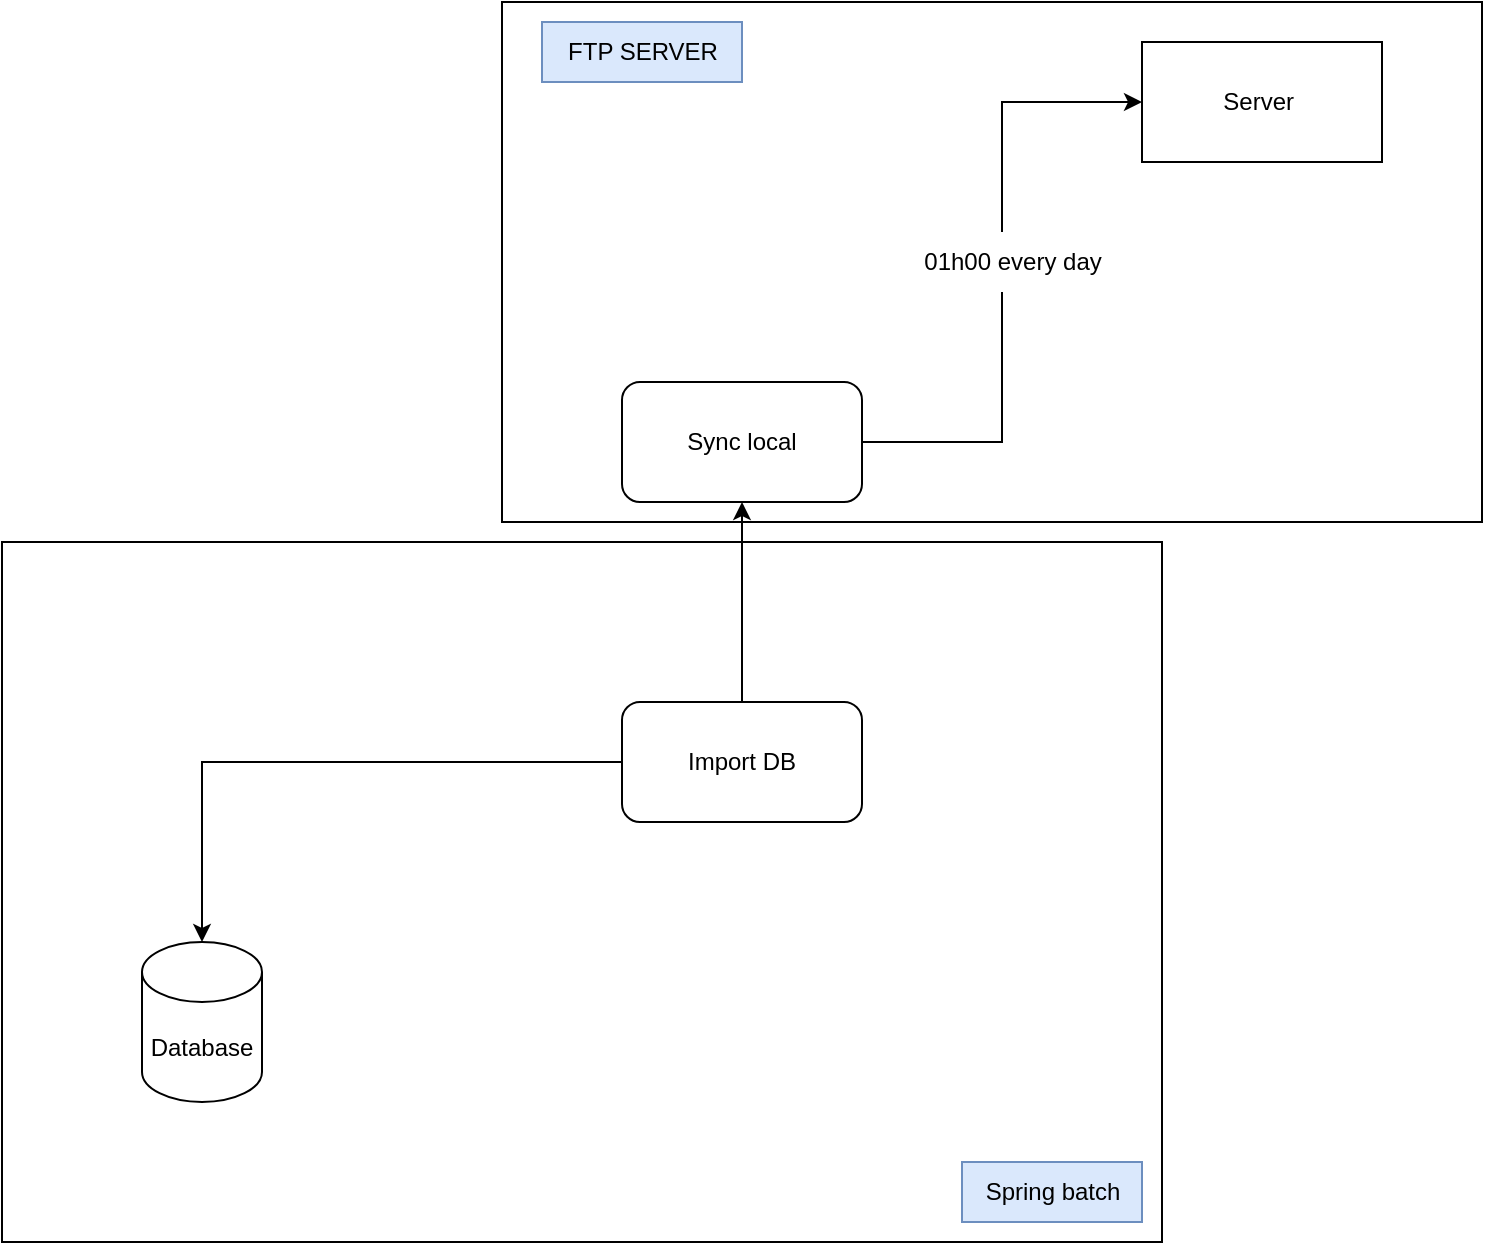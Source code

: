<mxfile version="22.1.16" type="device" pages="4">
  <diagram id="B9tTZPw76UanQ5B-D-NQ" name="Page-1">
    <mxGraphModel dx="1666" dy="759" grid="1" gridSize="10" guides="1" tooltips="1" connect="1" arrows="1" fold="1" page="1" pageScale="1" pageWidth="850" pageHeight="1100" math="0" shadow="0">
      <root>
        <mxCell id="0" />
        <mxCell id="1" parent="0" />
        <mxCell id="v80vZd3jJ_hP5Yk8ttYe-14" value="" style="rounded=0;whiteSpace=wrap;html=1;shadow=0;fillColor=default;" parent="1" vertex="1">
          <mxGeometry x="350" y="10" width="490" height="260" as="geometry" />
        </mxCell>
        <mxCell id="v80vZd3jJ_hP5Yk8ttYe-11" value="" style="rounded=0;whiteSpace=wrap;html=1;shadow=0;fillColor=default;" parent="1" vertex="1">
          <mxGeometry x="100" y="280" width="580" height="350" as="geometry" />
        </mxCell>
        <mxCell id="v80vZd3jJ_hP5Yk8ttYe-1" value="Server&amp;nbsp;" style="rounded=0;whiteSpace=wrap;html=1;" parent="1" vertex="1">
          <mxGeometry x="670" y="30" width="120" height="60" as="geometry" />
        </mxCell>
        <mxCell id="v80vZd3jJ_hP5Yk8ttYe-3" value="Database" style="shape=cylinder3;whiteSpace=wrap;html=1;boundedLbl=1;backgroundOutline=1;size=15;" parent="1" vertex="1">
          <mxGeometry x="170" y="480" width="60" height="80" as="geometry" />
        </mxCell>
        <mxCell id="v80vZd3jJ_hP5Yk8ttYe-5" style="edgeStyle=orthogonalEdgeStyle;rounded=0;orthogonalLoop=1;jettySize=auto;html=1;entryX=0;entryY=0.5;entryDx=0;entryDy=0;" parent="1" source="v80vZd3jJ_hP5Yk8ttYe-4" target="v80vZd3jJ_hP5Yk8ttYe-1" edge="1">
          <mxGeometry relative="1" as="geometry" />
        </mxCell>
        <mxCell id="v80vZd3jJ_hP5Yk8ttYe-4" value="Sync local" style="rounded=1;whiteSpace=wrap;html=1;" parent="1" vertex="1">
          <mxGeometry x="410" y="200" width="120" height="60" as="geometry" />
        </mxCell>
        <mxCell id="v80vZd3jJ_hP5Yk8ttYe-8" style="edgeStyle=orthogonalEdgeStyle;rounded=0;orthogonalLoop=1;jettySize=auto;html=1;entryX=0.5;entryY=1;entryDx=0;entryDy=0;" parent="1" source="v80vZd3jJ_hP5Yk8ttYe-7" target="v80vZd3jJ_hP5Yk8ttYe-4" edge="1">
          <mxGeometry relative="1" as="geometry" />
        </mxCell>
        <mxCell id="v80vZd3jJ_hP5Yk8ttYe-9" style="edgeStyle=orthogonalEdgeStyle;rounded=0;orthogonalLoop=1;jettySize=auto;html=1;" parent="1" source="v80vZd3jJ_hP5Yk8ttYe-7" target="v80vZd3jJ_hP5Yk8ttYe-3" edge="1">
          <mxGeometry relative="1" as="geometry" />
        </mxCell>
        <mxCell id="v80vZd3jJ_hP5Yk8ttYe-7" value="Import DB" style="rounded=1;whiteSpace=wrap;html=1;" parent="1" vertex="1">
          <mxGeometry x="410" y="360" width="120" height="60" as="geometry" />
        </mxCell>
        <mxCell id="v80vZd3jJ_hP5Yk8ttYe-13" value="Spring batch" style="text;html=1;align=center;verticalAlign=middle;resizable=0;points=[];autosize=1;strokeColor=#6c8ebf;fillColor=#dae8fc;" parent="1" vertex="1">
          <mxGeometry x="580" y="590" width="90" height="30" as="geometry" />
        </mxCell>
        <mxCell id="v80vZd3jJ_hP5Yk8ttYe-15" value="FTP SERVER" style="text;html=1;align=center;verticalAlign=middle;resizable=0;points=[];autosize=1;strokeColor=#6c8ebf;fillColor=#dae8fc;" parent="1" vertex="1">
          <mxGeometry x="370" y="20" width="100" height="30" as="geometry" />
        </mxCell>
        <mxCell id="v80vZd3jJ_hP5Yk8ttYe-6" value="01h00 every day" style="text;html=1;align=center;verticalAlign=middle;resizable=0;points=[];autosize=1;strokeColor=none;fillColor=default;shadow=0;" parent="1" vertex="1">
          <mxGeometry x="550" y="125" width="110" height="30" as="geometry" />
        </mxCell>
      </root>
    </mxGraphModel>
  </diagram>
  <diagram id="fkxO5XE1g75g08QJri2Q" name="Page-2">
    <mxGraphModel dx="1666" dy="759" grid="1" gridSize="10" guides="1" tooltips="1" connect="1" arrows="1" fold="1" page="1" pageScale="1" pageWidth="850" pageHeight="1100" math="0" shadow="0">
      <root>
        <mxCell id="0" />
        <mxCell id="1" parent="0" />
        <mxCell id="UHj6TNgTq6uMGSp4gBJ--16" style="edgeStyle=orthogonalEdgeStyle;rounded=0;orthogonalLoop=1;jettySize=auto;html=1;entryX=0;entryY=0.367;entryDx=0;entryDy=0;entryPerimeter=0;" parent="1" source="UHj6TNgTq6uMGSp4gBJ--1" target="UHj6TNgTq6uMGSp4gBJ--15" edge="1">
          <mxGeometry relative="1" as="geometry">
            <Array as="points">
              <mxPoint x="200" y="412" />
              <mxPoint x="200" y="412" />
            </Array>
          </mxGeometry>
        </mxCell>
        <mxCell id="UHj6TNgTq6uMGSp4gBJ--1" value="Client" style="rounded=0;whiteSpace=wrap;html=1;" parent="1" vertex="1">
          <mxGeometry x="30" y="390" width="120" height="60" as="geometry" />
        </mxCell>
        <mxCell id="UHj6TNgTq6uMGSp4gBJ--11" style="edgeStyle=orthogonalEdgeStyle;rounded=0;orthogonalLoop=1;jettySize=auto;html=1;entryX=1;entryY=0.5;entryDx=0;entryDy=0;entryPerimeter=0;exitX=0.5;exitY=1;exitDx=0;exitDy=0;" parent="1" source="UHj6TNgTq6uMGSp4gBJ--8" target="UHj6TNgTq6uMGSp4gBJ--3" edge="1">
          <mxGeometry relative="1" as="geometry">
            <Array as="points">
              <mxPoint x="680" y="300" />
            </Array>
          </mxGeometry>
        </mxCell>
        <mxCell id="UHj6TNgTq6uMGSp4gBJ--13" style="edgeStyle=orthogonalEdgeStyle;rounded=0;orthogonalLoop=1;jettySize=auto;html=1;exitX=0.5;exitY=0;exitDx=0;exitDy=0;entryX=0;entryY=0.5;entryDx=0;entryDy=0;" parent="1" source="UHj6TNgTq6uMGSp4gBJ--3" target="UHj6TNgTq6uMGSp4gBJ--8" edge="1">
          <mxGeometry relative="1" as="geometry" />
        </mxCell>
        <mxCell id="UHj6TNgTq6uMGSp4gBJ--14" style="edgeStyle=orthogonalEdgeStyle;rounded=0;orthogonalLoop=1;jettySize=auto;html=1;entryX=1;entryY=0.5;entryDx=0;entryDy=0;" parent="1" source="UHj6TNgTq6uMGSp4gBJ--3" target="UHj6TNgTq6uMGSp4gBJ--9" edge="1">
          <mxGeometry relative="1" as="geometry" />
        </mxCell>
        <mxCell id="UHj6TNgTq6uMGSp4gBJ--3" value="SessionManager" style="rounded=0;whiteSpace=wrap;html=1;" parent="1" vertex="1">
          <mxGeometry x="460" y="270" width="120" height="60" as="geometry" />
        </mxCell>
        <mxCell id="UHj6TNgTq6uMGSp4gBJ--8" value="Login" style="rounded=1;whiteSpace=wrap;html=1;" parent="1" vertex="1">
          <mxGeometry x="620" y="180" width="120" height="60" as="geometry" />
        </mxCell>
        <mxCell id="UHj6TNgTq6uMGSp4gBJ--18" style="edgeStyle=orthogonalEdgeStyle;rounded=0;orthogonalLoop=1;jettySize=auto;html=1;exitX=0.75;exitY=1;exitDx=0;exitDy=0;entryX=0.75;entryY=0;entryDx=0;entryDy=0;" parent="1" source="UHj6TNgTq6uMGSp4gBJ--9" target="UHj6TNgTq6uMGSp4gBJ--15" edge="1">
          <mxGeometry relative="1" as="geometry" />
        </mxCell>
        <mxCell id="UHj6TNgTq6uMGSp4gBJ--24" style="edgeStyle=orthogonalEdgeStyle;rounded=0;orthogonalLoop=1;jettySize=auto;html=1;exitX=0.75;exitY=0;exitDx=0;exitDy=0;entryX=0.75;entryY=1;entryDx=0;entryDy=0;" parent="1" source="UHj6TNgTq6uMGSp4gBJ--9" target="UHj6TNgTq6uMGSp4gBJ--10" edge="1">
          <mxGeometry relative="1" as="geometry" />
        </mxCell>
        <mxCell id="UHj6TNgTq6uMGSp4gBJ--9" value="IvmsServiceImpl" style="rounded=1;whiteSpace=wrap;html=1;" parent="1" vertex="1">
          <mxGeometry x="260" y="270" width="120" height="60" as="geometry" />
        </mxCell>
        <mxCell id="UHj6TNgTq6uMGSp4gBJ--23" style="edgeStyle=orthogonalEdgeStyle;rounded=0;orthogonalLoop=1;jettySize=auto;html=1;exitX=0.25;exitY=1;exitDx=0;exitDy=0;entryX=0.25;entryY=0;entryDx=0;entryDy=0;" parent="1" source="UHj6TNgTq6uMGSp4gBJ--10" target="UHj6TNgTq6uMGSp4gBJ--9" edge="1">
          <mxGeometry relative="1" as="geometry" />
        </mxCell>
        <mxCell id="UHj6TNgTq6uMGSp4gBJ--10" value="CallApiRetry" style="rounded=1;whiteSpace=wrap;html=1;" parent="1" vertex="1">
          <mxGeometry x="260" y="140" width="120" height="60" as="geometry" />
        </mxCell>
        <mxCell id="UHj6TNgTq6uMGSp4gBJ--17" style="edgeStyle=orthogonalEdgeStyle;rounded=0;orthogonalLoop=1;jettySize=auto;html=1;" parent="1" source="UHj6TNgTq6uMGSp4gBJ--15" edge="1">
          <mxGeometry relative="1" as="geometry">
            <mxPoint x="290" y="330" as="targetPoint" />
            <Array as="points">
              <mxPoint x="290" y="330" />
            </Array>
          </mxGeometry>
        </mxCell>
        <mxCell id="UHj6TNgTq6uMGSp4gBJ--19" style="edgeStyle=orthogonalEdgeStyle;rounded=0;orthogonalLoop=1;jettySize=auto;html=1;exitX=0;exitY=0.75;exitDx=0;exitDy=0;entryX=1;entryY=0.75;entryDx=0;entryDy=0;" parent="1" source="UHj6TNgTq6uMGSp4gBJ--15" target="UHj6TNgTq6uMGSp4gBJ--1" edge="1">
          <mxGeometry relative="1" as="geometry" />
        </mxCell>
        <mxCell id="UHj6TNgTq6uMGSp4gBJ--15" value="Controller" style="rounded=1;whiteSpace=wrap;html=1;" parent="1" vertex="1">
          <mxGeometry x="260" y="390" width="120" height="60" as="geometry" />
        </mxCell>
      </root>
    </mxGraphModel>
  </diagram>
  <diagram id="NkEq4F4YC_saWY4AZJnt" name="Page-3">
    <mxGraphModel dx="1666" dy="759" grid="1" gridSize="10" guides="1" tooltips="1" connect="1" arrows="1" fold="1" page="1" pageScale="1" pageWidth="850" pageHeight="1100" math="0" shadow="0">
      <root>
        <mxCell id="0" />
        <mxCell id="1" parent="0" />
        <mxCell id="JgHp_7VIb4sT08UkOAoS-2" value="Job3 (Tasklet&lt;span style=&quot;background-color: initial;&quot;&gt;)&lt;/span&gt;" style="rounded=0;whiteSpace=wrap;html=1;" parent="1" vertex="1">
          <mxGeometry x="340" y="170" width="120" height="60" as="geometry" />
        </mxCell>
        <mxCell id="JgHp_7VIb4sT08UkOAoS-3" value="Job5 (Tasklet&lt;span style=&quot;background-color: initial;&quot;&gt;)&lt;/span&gt;" style="rounded=0;whiteSpace=wrap;html=1;" parent="1" vertex="1">
          <mxGeometry x="600" y="170" width="120" height="60" as="geometry" />
        </mxCell>
        <mxCell id="JgHp_7VIb4sT08UkOAoS-4" value="Job1 (Tasklet&lt;span style=&quot;background-color: initial;&quot;&gt;)&lt;/span&gt;" style="rounded=0;whiteSpace=wrap;html=1;" parent="1" vertex="1">
          <mxGeometry x="80" y="170" width="120" height="60" as="geometry" />
        </mxCell>
        <mxCell id="JgHp_7VIb4sT08UkOAoS-5" value="Job2 (Tasklet&lt;span style=&quot;background-color: initial;&quot;&gt;)&lt;/span&gt;" style="rounded=0;whiteSpace=wrap;html=1;" parent="1" vertex="1">
          <mxGeometry x="210" y="170" width="120" height="60" as="geometry" />
        </mxCell>
        <mxCell id="JgHp_7VIb4sT08UkOAoS-6" value="Job4 (Tasklet&lt;span style=&quot;background-color: initial;&quot;&gt;)&lt;/span&gt;" style="rounded=0;whiteSpace=wrap;html=1;" parent="1" vertex="1">
          <mxGeometry x="470" y="170" width="120" height="60" as="geometry" />
        </mxCell>
      </root>
    </mxGraphModel>
  </diagram>
  <diagram id="JeWMGwkmdJzT3e3GcV1q" name="Page-4">
    <mxGraphModel dx="2516" dy="2959" grid="1" gridSize="10" guides="1" tooltips="1" connect="1" arrows="1" fold="1" page="1" pageScale="1" pageWidth="850" pageHeight="1100" math="0" shadow="0">
      <root>
        <mxCell id="0" />
        <mxCell id="1" parent="0" />
        <mxCell id="yq1DjShWKCmURVlkzmUZ-10" style="edgeStyle=orthogonalEdgeStyle;rounded=0;orthogonalLoop=1;jettySize=auto;html=1;" parent="1" source="yq1DjShWKCmURVlkzmUZ-1" target="yq1DjShWKCmURVlkzmUZ-8" edge="1">
          <mxGeometry relative="1" as="geometry" />
        </mxCell>
        <mxCell id="yq1DjShWKCmURVlkzmUZ-11" value="30s/reload" style="edgeLabel;html=1;align=center;verticalAlign=middle;resizable=0;points=[];" parent="yq1DjShWKCmURVlkzmUZ-10" vertex="1" connectable="0">
          <mxGeometry x="-0.446" y="3" relative="1" as="geometry">
            <mxPoint as="offset" />
          </mxGeometry>
        </mxCell>
        <mxCell id="yq1DjShWKCmURVlkzmUZ-1" value="Config Job" style="rounded=0;whiteSpace=wrap;html=1;" parent="1" vertex="1">
          <mxGeometry x="-740" y="-920" width="120" height="60" as="geometry" />
        </mxCell>
        <mxCell id="yq1DjShWKCmURVlkzmUZ-12" style="edgeStyle=orthogonalEdgeStyle;rounded=0;orthogonalLoop=1;jettySize=auto;html=1;" parent="1" source="yq1DjShWKCmURVlkzmUZ-2" edge="1">
          <mxGeometry relative="1" as="geometry">
            <mxPoint x="-490" y="-660" as="targetPoint" />
          </mxGeometry>
        </mxCell>
        <mxCell id="yq1DjShWKCmURVlkzmUZ-13" value="Text" style="edgeLabel;html=1;align=center;verticalAlign=middle;resizable=0;points=[];" parent="yq1DjShWKCmURVlkzmUZ-12" vertex="1" connectable="0">
          <mxGeometry x="-0.538" y="-2" relative="1" as="geometry">
            <mxPoint as="offset" />
          </mxGeometry>
        </mxCell>
        <mxCell id="YA-p1BALMM4nles2bQbG-1" value="Text" style="edgeLabel;html=1;align=center;verticalAlign=middle;resizable=0;points=[];" parent="yq1DjShWKCmURVlkzmUZ-12" vertex="1" connectable="0">
          <mxGeometry x="-0.545" y="-1" relative="1" as="geometry">
            <mxPoint as="offset" />
          </mxGeometry>
        </mxCell>
        <mxCell id="yq1DjShWKCmURVlkzmUZ-2" value="Registry Job" style="rounded=0;whiteSpace=wrap;html=1;" parent="1" vertex="1">
          <mxGeometry x="-200" y="-920" width="120" height="60" as="geometry" />
        </mxCell>
        <mxCell id="yq1DjShWKCmURVlkzmUZ-3" value="Excute Job" style="rounded=0;whiteSpace=wrap;html=1;" parent="1" vertex="1">
          <mxGeometry x="-550" y="-620" width="120" height="50" as="geometry" />
        </mxCell>
        <mxCell id="yq1DjShWKCmURVlkzmUZ-4" value="Interface Job" style="rounded=0;whiteSpace=wrap;html=1;" parent="1" vertex="1">
          <mxGeometry x="-200" y="-500" width="120" height="60" as="geometry" />
        </mxCell>
        <mxCell id="yq1DjShWKCmURVlkzmUZ-7" value="Job-managment" style="text;html=1;strokeColor=none;fillColor=none;align=center;verticalAlign=middle;whiteSpace=wrap;rounded=0;" parent="1" vertex="1">
          <mxGeometry x="-600" y="-1220" width="330" height="30" as="geometry" />
        </mxCell>
        <mxCell id="yq1DjShWKCmURVlkzmUZ-8" value="JobGateWay" style="rounded=0;whiteSpace=wrap;html=1;" parent="1" vertex="1">
          <mxGeometry x="-390" y="-650" width="120" height="60" as="geometry" />
        </mxCell>
        <mxCell id="YA-p1BALMM4nles2bQbG-2" value="&lt;h1&gt;&lt;font style=&quot;font-size: 18px;&quot;&gt;Read Config Job&lt;/font&gt;&lt;/h1&gt;&lt;p&gt;Thực hiện đọc file xml đẩy thông tin các job và map.&lt;/p&gt;" style="text;html=1;strokeColor=none;fillColor=none;spacing=5;spacingTop=-20;whiteSpace=wrap;overflow=hidden;rounded=0;" parent="1" vertex="1">
          <mxGeometry x="-775" y="-840" width="190" height="120" as="geometry" />
        </mxCell>
        <mxCell id="YA-p1BALMM4nles2bQbG-3" value="&lt;h1&gt;&lt;font style=&quot;font-size: 18px;&quot;&gt;Read Config Job&lt;/font&gt;&lt;/h1&gt;&lt;p&gt;Thực hiện đọc file xml đẩy thông tin các job và map.&lt;/p&gt;" style="text;html=1;strokeColor=none;fillColor=none;spacing=5;spacingTop=-20;whiteSpace=wrap;overflow=hidden;rounded=0;" parent="1" vertex="1">
          <mxGeometry x="-220" y="-850" width="190" height="120" as="geometry" />
        </mxCell>
      </root>
    </mxGraphModel>
  </diagram>
</mxfile>
